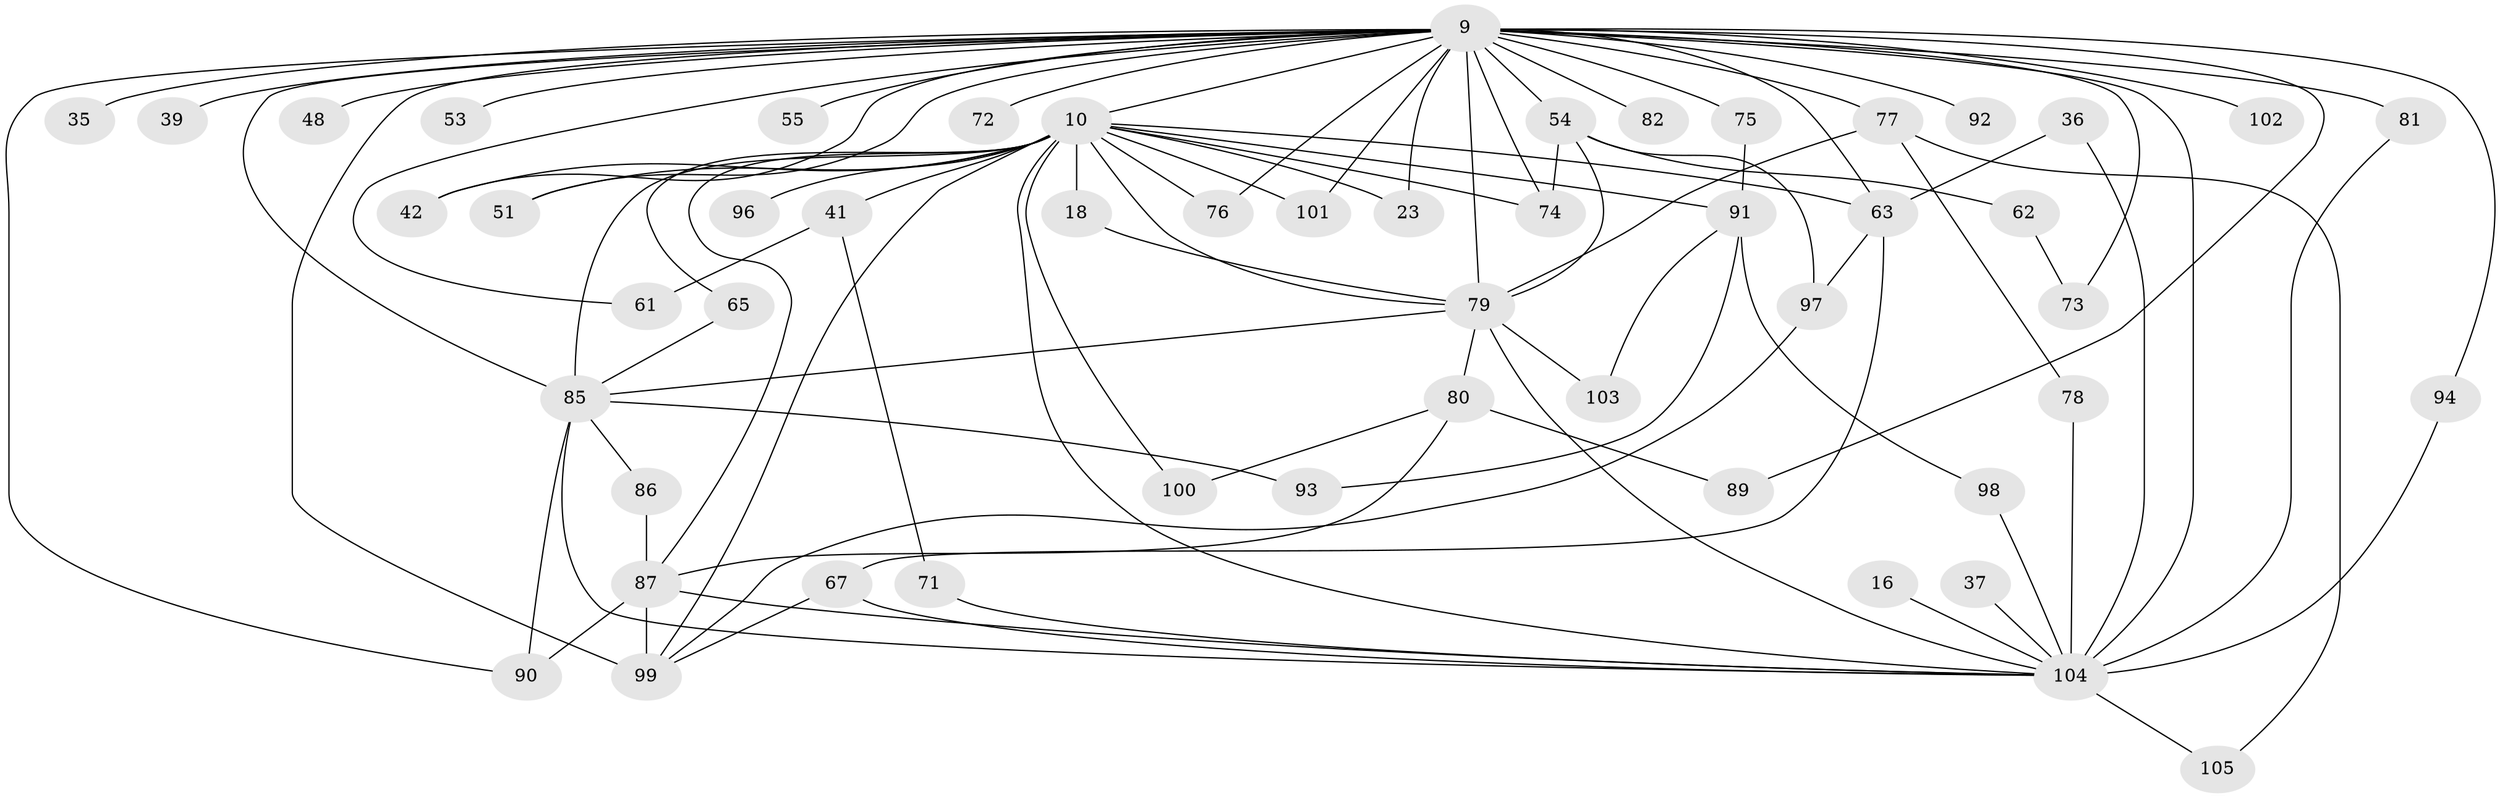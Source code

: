 // original degree distribution, {41: 0.009523809523809525, 19: 0.009523809523809525, 15: 0.009523809523809525, 31: 0.009523809523809525, 14: 0.009523809523809525, 20: 0.009523809523809525, 12: 0.009523809523809525, 17: 0.009523809523809525, 24: 0.009523809523809525, 21: 0.009523809523809525, 5: 0.02857142857142857, 3: 0.19047619047619047, 4: 0.06666666666666667, 2: 0.5714285714285714, 8: 0.009523809523809525, 7: 0.009523809523809525, 6: 0.02857142857142857}
// Generated by graph-tools (version 1.1) at 2025/47/03/04/25 21:47:35]
// undirected, 52 vertices, 94 edges
graph export_dot {
graph [start="1"]
  node [color=gray90,style=filled];
  9 [super="+4+1"];
  10 [super="+6"];
  16;
  18;
  23;
  35;
  36;
  37;
  39;
  41;
  42;
  48;
  51;
  53;
  54 [super="+50"];
  55;
  61;
  62;
  63 [super="+58+27"];
  65;
  67 [super="+56"];
  71;
  72 [super="+44"];
  73 [super="+34"];
  74 [super="+33"];
  75 [super="+25"];
  76 [super="+64"];
  77 [super="+30+13"];
  78;
  79 [super="+15+38+68"];
  80 [super="+32"];
  81 [super="+26"];
  82;
  85 [super="+7+24"];
  86;
  87 [super="+20"];
  89;
  90 [super="+84"];
  91 [super="+28+83"];
  92;
  93;
  94;
  96 [super="+60"];
  97 [super="+52"];
  98;
  99 [super="+95+40"];
  100;
  101;
  102;
  103;
  104 [super="+69+8+14+57+88"];
  105;
  9 -- 10 [weight=6];
  9 -- 35 [weight=2];
  9 -- 39 [weight=2];
  9 -- 48 [weight=2];
  9 -- 61;
  9 -- 79 [weight=6];
  9 -- 99 [weight=3];
  9 -- 72 [weight=3];
  9 -- 75 [weight=3];
  9 -- 89;
  9 -- 102 [weight=2];
  9 -- 42;
  9 -- 51;
  9 -- 53 [weight=2];
  9 -- 54 [weight=5];
  9 -- 55 [weight=2];
  9 -- 73 [weight=4];
  9 -- 23;
  9 -- 63 [weight=4];
  9 -- 74;
  9 -- 76 [weight=2];
  9 -- 81 [weight=2];
  9 -- 82;
  9 -- 85 [weight=8];
  9 -- 92;
  9 -- 94;
  9 -- 101;
  9 -- 104 [weight=16];
  9 -- 90;
  9 -- 77 [weight=3];
  10 -- 41 [weight=2];
  10 -- 42;
  10 -- 96 [weight=2];
  10 -- 65;
  10 -- 18;
  10 -- 87 [weight=2];
  10 -- 23;
  10 -- 100;
  10 -- 101;
  10 -- 51;
  10 -- 76;
  10 -- 63;
  10 -- 85 [weight=5];
  10 -- 91 [weight=3];
  10 -- 99;
  10 -- 74;
  10 -- 79 [weight=2];
  10 -- 104 [weight=5];
  16 -- 104 [weight=2];
  18 -- 79;
  36 -- 63;
  36 -- 104;
  37 -- 104 [weight=2];
  41 -- 61;
  41 -- 71;
  54 -- 62;
  54 -- 74;
  54 -- 79;
  54 -- 97;
  62 -- 73;
  63 -- 97;
  63 -- 67;
  65 -- 85;
  67 -- 99;
  67 -- 104;
  71 -- 104;
  75 -- 91;
  77 -- 78;
  77 -- 79;
  77 -- 105;
  78 -- 104;
  79 -- 85 [weight=3];
  79 -- 103;
  79 -- 104 [weight=3];
  79 -- 80 [weight=2];
  80 -- 100;
  80 -- 89;
  80 -- 87;
  81 -- 104;
  85 -- 93;
  85 -- 86;
  85 -- 104 [weight=5];
  85 -- 90;
  86 -- 87;
  87 -- 90;
  87 -- 99;
  87 -- 104;
  91 -- 98;
  91 -- 103;
  91 -- 93;
  94 -- 104;
  97 -- 99;
  98 -- 104;
  104 -- 105;
}
